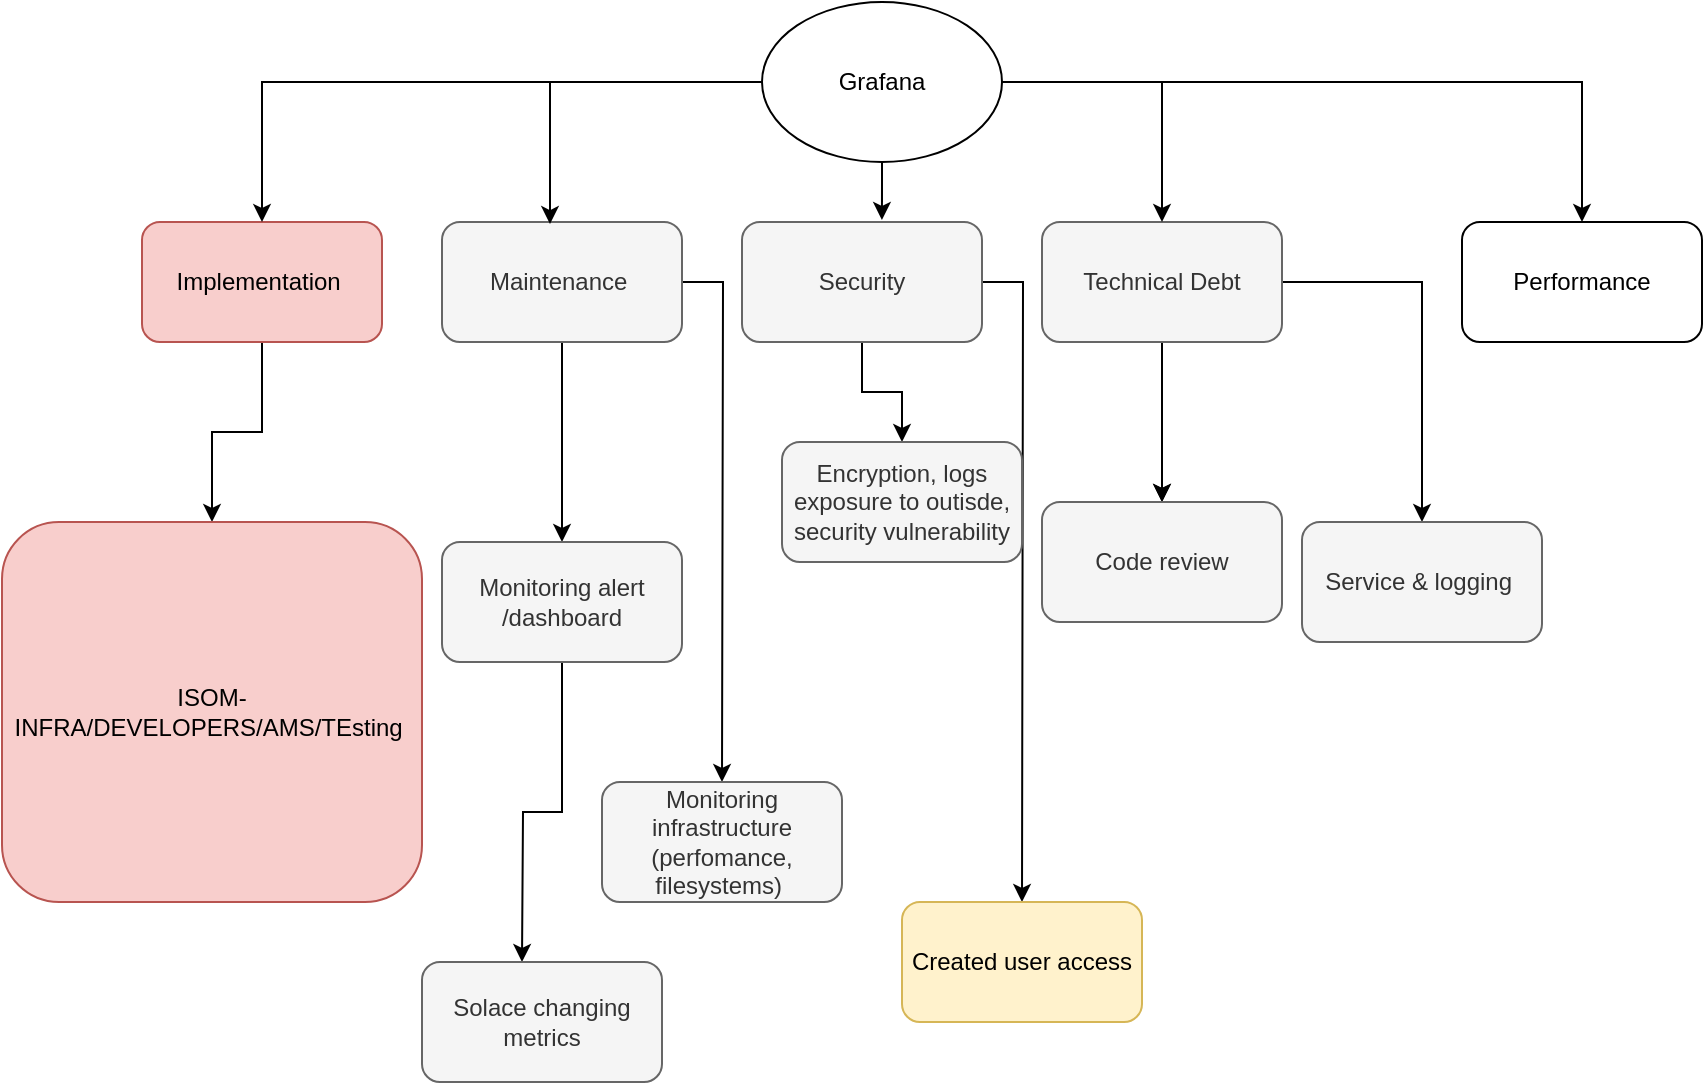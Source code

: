 <mxfile version="24.6.4" type="github">
  <diagram name="Page-1" id="tnofgGwdvgnEdEMGM9DY">
    <mxGraphModel dx="954" dy="606" grid="1" gridSize="10" guides="1" tooltips="1" connect="1" arrows="1" fold="1" page="1" pageScale="1" pageWidth="827" pageHeight="1169" math="0" shadow="0">
      <root>
        <mxCell id="0" />
        <mxCell id="1" parent="0" />
        <mxCell id="zCWjs_bB_M2k3wwc2RX4-22" value="" style="edgeStyle=orthogonalEdgeStyle;rounded=0;orthogonalLoop=1;jettySize=auto;html=1;" edge="1" parent="1" source="zCWjs_bB_M2k3wwc2RX4-1" target="zCWjs_bB_M2k3wwc2RX4-21">
          <mxGeometry relative="1" as="geometry" />
        </mxCell>
        <mxCell id="zCWjs_bB_M2k3wwc2RX4-1" value="Implementation&amp;nbsp;" style="rounded=1;whiteSpace=wrap;html=1;fillColor=#f8cecc;strokeColor=#b85450;" vertex="1" parent="1">
          <mxGeometry x="80" y="110" width="120" height="60" as="geometry" />
        </mxCell>
        <mxCell id="zCWjs_bB_M2k3wwc2RX4-27" value="" style="edgeStyle=orthogonalEdgeStyle;rounded=0;orthogonalLoop=1;jettySize=auto;html=1;" edge="1" parent="1" source="zCWjs_bB_M2k3wwc2RX4-2" target="zCWjs_bB_M2k3wwc2RX4-26">
          <mxGeometry relative="1" as="geometry" />
        </mxCell>
        <mxCell id="zCWjs_bB_M2k3wwc2RX4-28" style="edgeStyle=orthogonalEdgeStyle;rounded=0;orthogonalLoop=1;jettySize=auto;html=1;" edge="1" parent="1" source="zCWjs_bB_M2k3wwc2RX4-2">
          <mxGeometry relative="1" as="geometry">
            <mxPoint x="370" y="390" as="targetPoint" />
          </mxGeometry>
        </mxCell>
        <mxCell id="zCWjs_bB_M2k3wwc2RX4-2" value="Maintenance&amp;nbsp;" style="rounded=1;whiteSpace=wrap;html=1;fillColor=#f5f5f5;fontColor=#333333;strokeColor=#666666;" vertex="1" parent="1">
          <mxGeometry x="230" y="110" width="120" height="60" as="geometry" />
        </mxCell>
        <mxCell id="zCWjs_bB_M2k3wwc2RX4-6" value="" style="edgeStyle=orthogonalEdgeStyle;rounded=0;orthogonalLoop=1;jettySize=auto;html=1;" edge="1" parent="1" source="zCWjs_bB_M2k3wwc2RX4-3" target="zCWjs_bB_M2k3wwc2RX4-5">
          <mxGeometry relative="1" as="geometry" />
        </mxCell>
        <mxCell id="zCWjs_bB_M2k3wwc2RX4-30" style="edgeStyle=orthogonalEdgeStyle;rounded=0;orthogonalLoop=1;jettySize=auto;html=1;" edge="1" parent="1" source="zCWjs_bB_M2k3wwc2RX4-3">
          <mxGeometry relative="1" as="geometry">
            <mxPoint x="520" y="450" as="targetPoint" />
          </mxGeometry>
        </mxCell>
        <mxCell id="zCWjs_bB_M2k3wwc2RX4-3" value="Security" style="rounded=1;whiteSpace=wrap;html=1;fillColor=#f5f5f5;fontColor=#333333;strokeColor=#666666;" vertex="1" parent="1">
          <mxGeometry x="380" y="110" width="120" height="60" as="geometry" />
        </mxCell>
        <mxCell id="zCWjs_bB_M2k3wwc2RX4-9" value="" style="edgeStyle=orthogonalEdgeStyle;rounded=0;orthogonalLoop=1;jettySize=auto;html=1;" edge="1" parent="1" source="zCWjs_bB_M2k3wwc2RX4-4" target="zCWjs_bB_M2k3wwc2RX4-8">
          <mxGeometry relative="1" as="geometry" />
        </mxCell>
        <mxCell id="zCWjs_bB_M2k3wwc2RX4-12" value="" style="edgeStyle=orthogonalEdgeStyle;rounded=0;orthogonalLoop=1;jettySize=auto;html=1;" edge="1" parent="1" source="zCWjs_bB_M2k3wwc2RX4-4" target="zCWjs_bB_M2k3wwc2RX4-8">
          <mxGeometry relative="1" as="geometry" />
        </mxCell>
        <mxCell id="zCWjs_bB_M2k3wwc2RX4-13" style="edgeStyle=orthogonalEdgeStyle;rounded=0;orthogonalLoop=1;jettySize=auto;html=1;entryX=0.5;entryY=0;entryDx=0;entryDy=0;" edge="1" parent="1" source="zCWjs_bB_M2k3wwc2RX4-4" target="zCWjs_bB_M2k3wwc2RX4-14">
          <mxGeometry relative="1" as="geometry">
            <mxPoint x="690" y="260" as="targetPoint" />
          </mxGeometry>
        </mxCell>
        <mxCell id="zCWjs_bB_M2k3wwc2RX4-4" value="Technical Debt" style="rounded=1;whiteSpace=wrap;html=1;fillColor=#f5f5f5;fontColor=#333333;strokeColor=#666666;" vertex="1" parent="1">
          <mxGeometry x="530" y="110" width="120" height="60" as="geometry" />
        </mxCell>
        <mxCell id="zCWjs_bB_M2k3wwc2RX4-5" value="Encryption, logs exposure to outisde, security vulnerability" style="rounded=1;whiteSpace=wrap;html=1;fillColor=#f5f5f5;fontColor=#333333;strokeColor=#666666;" vertex="1" parent="1">
          <mxGeometry x="400" y="220" width="120" height="60" as="geometry" />
        </mxCell>
        <mxCell id="zCWjs_bB_M2k3wwc2RX4-7" value="Performance" style="rounded=1;whiteSpace=wrap;html=1;" vertex="1" parent="1">
          <mxGeometry x="740" y="110" width="120" height="60" as="geometry" />
        </mxCell>
        <mxCell id="zCWjs_bB_M2k3wwc2RX4-8" value="Code review" style="whiteSpace=wrap;html=1;rounded=1;fillColor=#f5f5f5;fontColor=#333333;strokeColor=#666666;" vertex="1" parent="1">
          <mxGeometry x="530" y="250" width="120" height="60" as="geometry" />
        </mxCell>
        <mxCell id="zCWjs_bB_M2k3wwc2RX4-14" value="Service &amp;amp; logging&amp;nbsp;" style="whiteSpace=wrap;html=1;rounded=1;fillColor=#f5f5f5;fontColor=#333333;strokeColor=#666666;" vertex="1" parent="1">
          <mxGeometry x="660" y="260" width="120" height="60" as="geometry" />
        </mxCell>
        <mxCell id="zCWjs_bB_M2k3wwc2RX4-16" style="edgeStyle=orthogonalEdgeStyle;rounded=0;orthogonalLoop=1;jettySize=auto;html=1;entryX=0.5;entryY=0;entryDx=0;entryDy=0;" edge="1" parent="1" source="zCWjs_bB_M2k3wwc2RX4-15" target="zCWjs_bB_M2k3wwc2RX4-1">
          <mxGeometry relative="1" as="geometry">
            <Array as="points">
              <mxPoint x="140" y="40" />
            </Array>
          </mxGeometry>
        </mxCell>
        <mxCell id="zCWjs_bB_M2k3wwc2RX4-19" style="edgeStyle=orthogonalEdgeStyle;rounded=0;orthogonalLoop=1;jettySize=auto;html=1;entryX=0.5;entryY=0;entryDx=0;entryDy=0;" edge="1" parent="1" source="zCWjs_bB_M2k3wwc2RX4-15" target="zCWjs_bB_M2k3wwc2RX4-4">
          <mxGeometry relative="1" as="geometry" />
        </mxCell>
        <mxCell id="zCWjs_bB_M2k3wwc2RX4-20" style="edgeStyle=orthogonalEdgeStyle;rounded=0;orthogonalLoop=1;jettySize=auto;html=1;entryX=0.5;entryY=0;entryDx=0;entryDy=0;" edge="1" parent="1" source="zCWjs_bB_M2k3wwc2RX4-15" target="zCWjs_bB_M2k3wwc2RX4-7">
          <mxGeometry relative="1" as="geometry" />
        </mxCell>
        <mxCell id="zCWjs_bB_M2k3wwc2RX4-15" value="Grafana" style="ellipse;whiteSpace=wrap;html=1;" vertex="1" parent="1">
          <mxGeometry x="390" width="120" height="80" as="geometry" />
        </mxCell>
        <mxCell id="zCWjs_bB_M2k3wwc2RX4-17" style="edgeStyle=orthogonalEdgeStyle;rounded=0;orthogonalLoop=1;jettySize=auto;html=1;entryX=0.45;entryY=0.017;entryDx=0;entryDy=0;entryPerimeter=0;" edge="1" parent="1" source="zCWjs_bB_M2k3wwc2RX4-15" target="zCWjs_bB_M2k3wwc2RX4-2">
          <mxGeometry relative="1" as="geometry" />
        </mxCell>
        <mxCell id="zCWjs_bB_M2k3wwc2RX4-18" style="edgeStyle=orthogonalEdgeStyle;rounded=0;orthogonalLoop=1;jettySize=auto;html=1;entryX=0.583;entryY=-0.017;entryDx=0;entryDy=0;entryPerimeter=0;" edge="1" parent="1" source="zCWjs_bB_M2k3wwc2RX4-15" target="zCWjs_bB_M2k3wwc2RX4-3">
          <mxGeometry relative="1" as="geometry" />
        </mxCell>
        <mxCell id="zCWjs_bB_M2k3wwc2RX4-21" value="ISOM-INFRA/DEVELOPERS/AMS/TEsting&amp;nbsp;" style="whiteSpace=wrap;html=1;fillColor=#f8cecc;strokeColor=#b85450;rounded=1;" vertex="1" parent="1">
          <mxGeometry x="10" y="260" width="210" height="190" as="geometry" />
        </mxCell>
        <mxCell id="zCWjs_bB_M2k3wwc2RX4-33" style="edgeStyle=orthogonalEdgeStyle;rounded=0;orthogonalLoop=1;jettySize=auto;html=1;" edge="1" parent="1" source="zCWjs_bB_M2k3wwc2RX4-26">
          <mxGeometry relative="1" as="geometry">
            <mxPoint x="270" y="480" as="targetPoint" />
          </mxGeometry>
        </mxCell>
        <mxCell id="zCWjs_bB_M2k3wwc2RX4-26" value="Monitoring alert /dashboard" style="whiteSpace=wrap;html=1;fillColor=#f5f5f5;strokeColor=#666666;fontColor=#333333;rounded=1;" vertex="1" parent="1">
          <mxGeometry x="230" y="270" width="120" height="60" as="geometry" />
        </mxCell>
        <mxCell id="zCWjs_bB_M2k3wwc2RX4-29" value="Monitoring infrastructure (perfomance, filesystems)&amp;nbsp;" style="whiteSpace=wrap;html=1;fillColor=#f5f5f5;strokeColor=#666666;fontColor=#333333;rounded=1;" vertex="1" parent="1">
          <mxGeometry x="310" y="390" width="120" height="60" as="geometry" />
        </mxCell>
        <mxCell id="zCWjs_bB_M2k3wwc2RX4-31" value="Created user access" style="rounded=1;whiteSpace=wrap;html=1;fillColor=#fff2cc;strokeColor=#d6b656;" vertex="1" parent="1">
          <mxGeometry x="460" y="450" width="120" height="60" as="geometry" />
        </mxCell>
        <mxCell id="zCWjs_bB_M2k3wwc2RX4-34" value="Solace changing metrics" style="whiteSpace=wrap;html=1;fillColor=#f5f5f5;strokeColor=#666666;fontColor=#333333;rounded=1;" vertex="1" parent="1">
          <mxGeometry x="220" y="480" width="120" height="60" as="geometry" />
        </mxCell>
      </root>
    </mxGraphModel>
  </diagram>
</mxfile>
